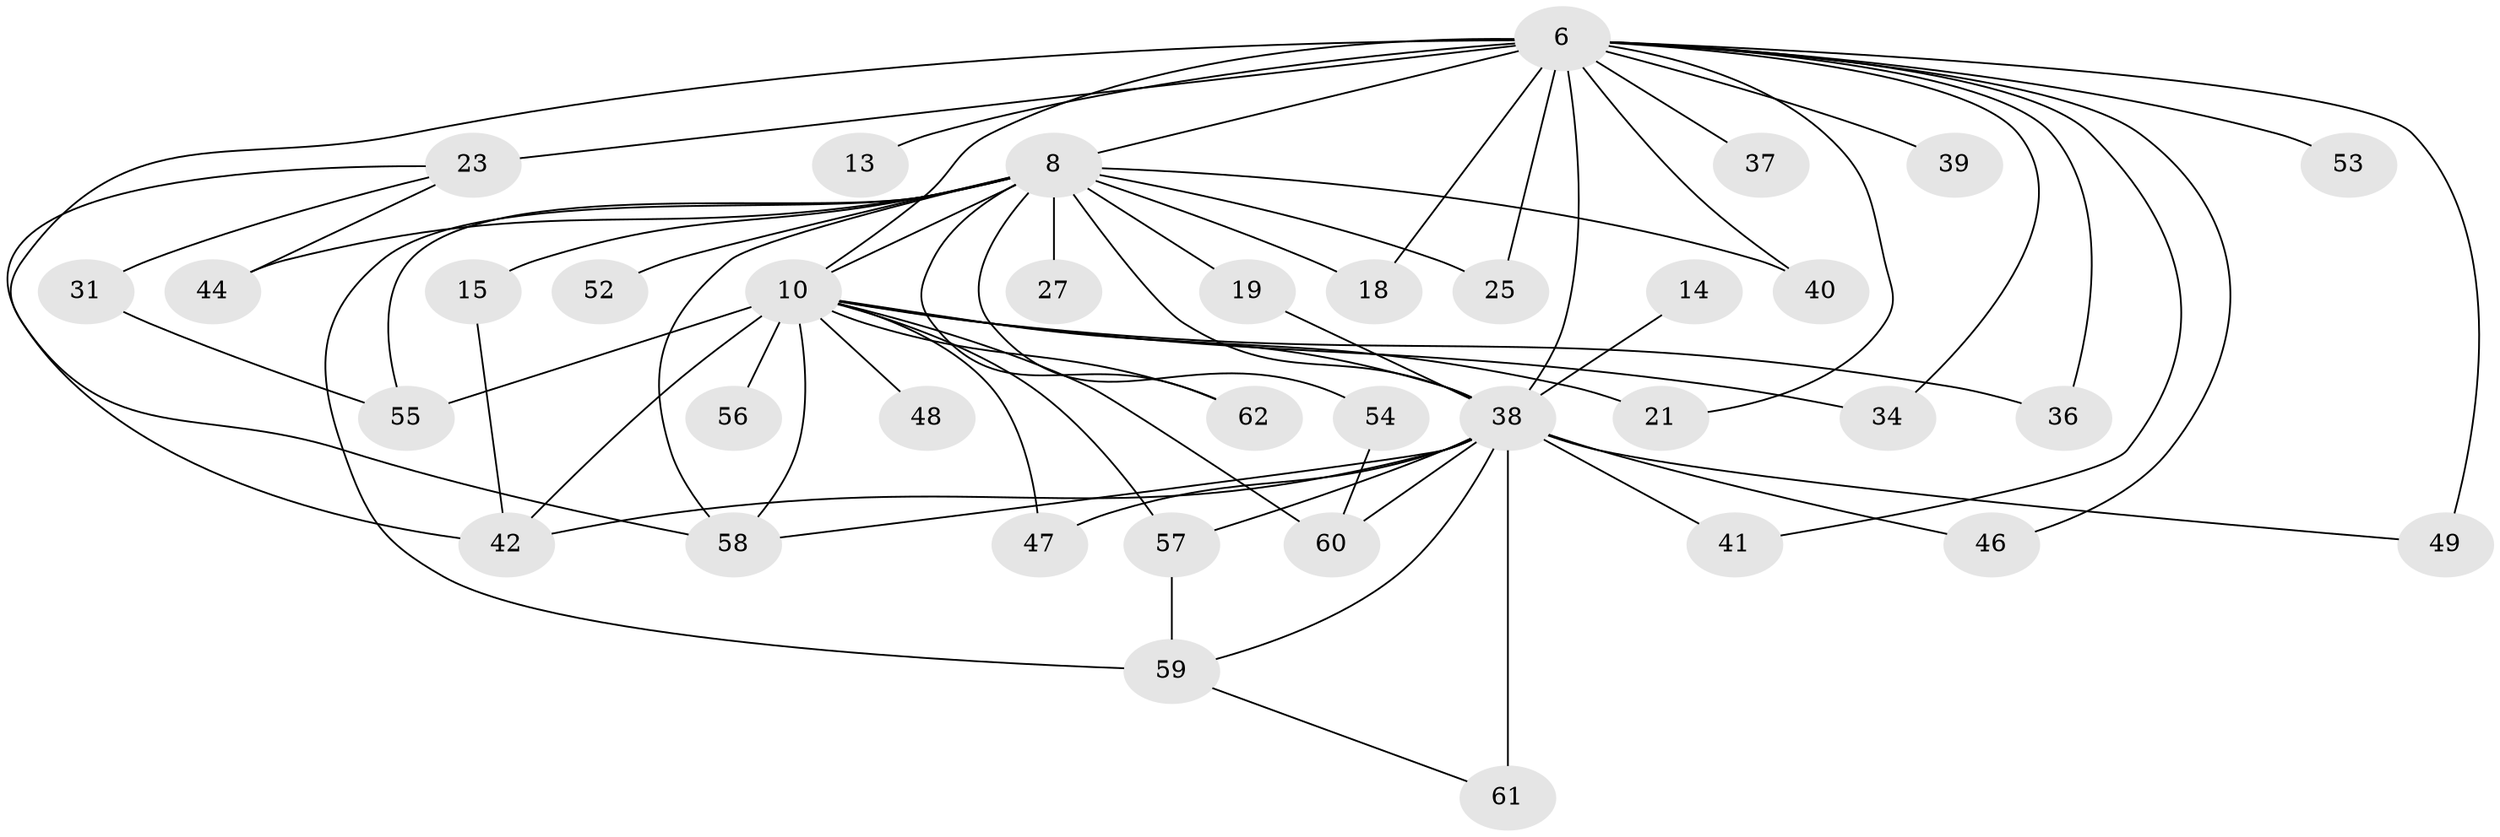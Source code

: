 // original degree distribution, {22: 0.016129032258064516, 16: 0.03225806451612903, 18: 0.03225806451612903, 14: 0.016129032258064516, 15: 0.04838709677419355, 20: 0.016129032258064516, 6: 0.03225806451612903, 3: 0.14516129032258066, 2: 0.5967741935483871, 4: 0.06451612903225806}
// Generated by graph-tools (version 1.1) at 2025/46/03/04/25 21:46:32]
// undirected, 37 vertices, 66 edges
graph export_dot {
graph [start="1"]
  node [color=gray90,style=filled];
  6 [super="+2+5"];
  8 [super="+1"];
  10 [super="+9"];
  13;
  14;
  15;
  18;
  19;
  21;
  23 [super="+22"];
  25;
  27;
  31;
  34;
  36;
  37;
  38 [super="+26"];
  39;
  40;
  41;
  42 [super="+24+33"];
  44 [super="+32+29"];
  46;
  47;
  48;
  49 [super="+35"];
  52;
  53;
  54;
  55 [super="+16"];
  56;
  57 [super="+51"];
  58 [super="+50"];
  59 [super="+45"];
  60 [super="+43"];
  61 [super="+28"];
  62;
  6 -- 8 [weight=8];
  6 -- 10 [weight=8];
  6 -- 38 [weight=10];
  6 -- 46;
  6 -- 53 [weight=2];
  6 -- 34;
  6 -- 37 [weight=2];
  6 -- 13 [weight=2];
  6 -- 21;
  6 -- 23 [weight=3];
  6 -- 25;
  6 -- 36;
  6 -- 39 [weight=2];
  6 -- 40;
  6 -- 41;
  6 -- 49 [weight=2];
  6 -- 18;
  6 -- 58;
  8 -- 10 [weight=4];
  8 -- 15 [weight=2];
  8 -- 18;
  8 -- 27 [weight=2];
  8 -- 40;
  8 -- 44 [weight=3];
  8 -- 52 [weight=2];
  8 -- 19;
  8 -- 25;
  8 -- 54;
  8 -- 59 [weight=3];
  8 -- 62;
  8 -- 55;
  8 -- 38 [weight=4];
  8 -- 58;
  10 -- 21;
  10 -- 47;
  10 -- 55 [weight=2];
  10 -- 34;
  10 -- 36;
  10 -- 48;
  10 -- 56;
  10 -- 57;
  10 -- 62;
  10 -- 38 [weight=4];
  10 -- 42;
  10 -- 60 [weight=3];
  10 -- 58;
  14 -- 38 [weight=2];
  15 -- 42;
  19 -- 38;
  23 -- 31;
  23 -- 42;
  23 -- 44;
  31 -- 55;
  38 -- 41;
  38 -- 46;
  38 -- 47;
  38 -- 49;
  38 -- 58;
  38 -- 60 [weight=2];
  38 -- 61 [weight=2];
  38 -- 59 [weight=2];
  38 -- 57;
  38 -- 42;
  54 -- 60;
  57 -- 59;
  59 -- 61;
}
